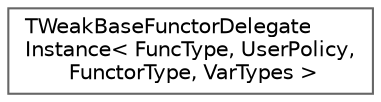 digraph "Graphical Class Hierarchy"
{
 // INTERACTIVE_SVG=YES
 // LATEX_PDF_SIZE
  bgcolor="transparent";
  edge [fontname=Helvetica,fontsize=10,labelfontname=Helvetica,labelfontsize=10];
  node [fontname=Helvetica,fontsize=10,shape=box,height=0.2,width=0.4];
  rankdir="LR";
  Node0 [id="Node000000",label="TWeakBaseFunctorDelegate\lInstance\< FuncType, UserPolicy,\l FunctorType, VarTypes \>",height=0.2,width=0.4,color="grey40", fillcolor="white", style="filled",URL="$d1/db1/classTWeakBaseFunctorDelegateInstance.html",tooltip="Implements a weak object delegate binding for C++ functors, e.g."];
}
